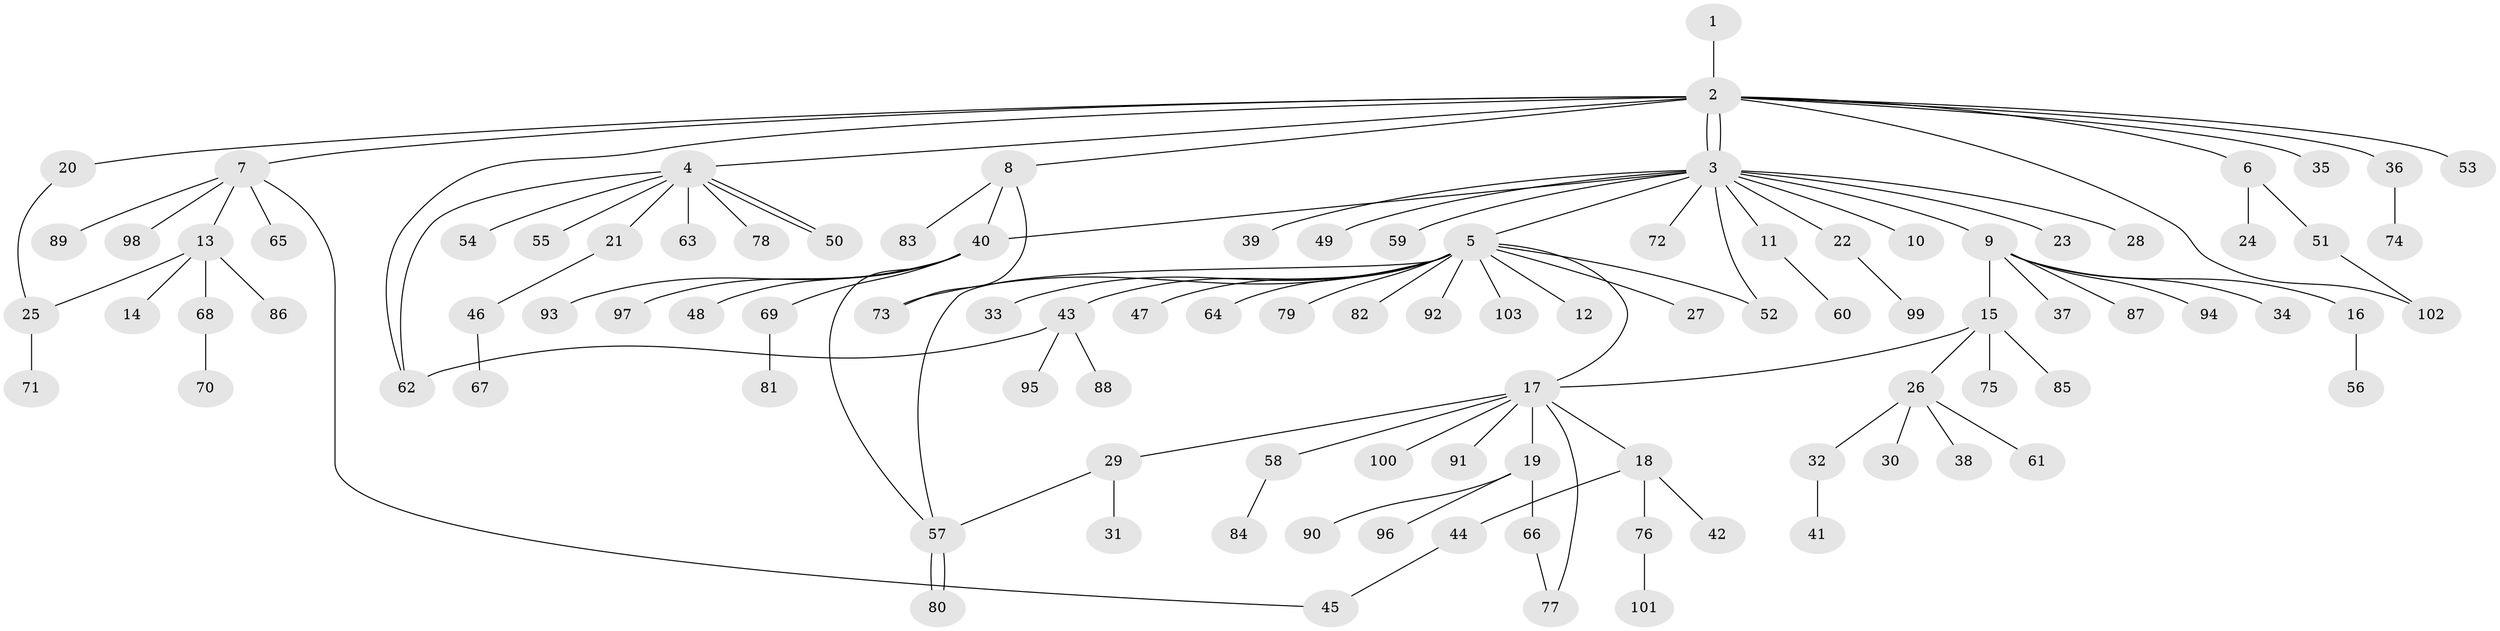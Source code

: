 // Generated by graph-tools (version 1.1) at 2025/14/03/09/25 04:14:29]
// undirected, 103 vertices, 117 edges
graph export_dot {
graph [start="1"]
  node [color=gray90,style=filled];
  1;
  2;
  3;
  4;
  5;
  6;
  7;
  8;
  9;
  10;
  11;
  12;
  13;
  14;
  15;
  16;
  17;
  18;
  19;
  20;
  21;
  22;
  23;
  24;
  25;
  26;
  27;
  28;
  29;
  30;
  31;
  32;
  33;
  34;
  35;
  36;
  37;
  38;
  39;
  40;
  41;
  42;
  43;
  44;
  45;
  46;
  47;
  48;
  49;
  50;
  51;
  52;
  53;
  54;
  55;
  56;
  57;
  58;
  59;
  60;
  61;
  62;
  63;
  64;
  65;
  66;
  67;
  68;
  69;
  70;
  71;
  72;
  73;
  74;
  75;
  76;
  77;
  78;
  79;
  80;
  81;
  82;
  83;
  84;
  85;
  86;
  87;
  88;
  89;
  90;
  91;
  92;
  93;
  94;
  95;
  96;
  97;
  98;
  99;
  100;
  101;
  102;
  103;
  1 -- 2;
  2 -- 3;
  2 -- 3;
  2 -- 4;
  2 -- 6;
  2 -- 7;
  2 -- 8;
  2 -- 20;
  2 -- 35;
  2 -- 36;
  2 -- 53;
  2 -- 62;
  2 -- 102;
  3 -- 5;
  3 -- 9;
  3 -- 10;
  3 -- 11;
  3 -- 22;
  3 -- 23;
  3 -- 28;
  3 -- 39;
  3 -- 40;
  3 -- 49;
  3 -- 52;
  3 -- 59;
  3 -- 72;
  4 -- 21;
  4 -- 50;
  4 -- 50;
  4 -- 54;
  4 -- 55;
  4 -- 62;
  4 -- 63;
  4 -- 78;
  5 -- 12;
  5 -- 17;
  5 -- 27;
  5 -- 33;
  5 -- 43;
  5 -- 47;
  5 -- 52;
  5 -- 57;
  5 -- 64;
  5 -- 73;
  5 -- 79;
  5 -- 82;
  5 -- 92;
  5 -- 103;
  6 -- 24;
  6 -- 51;
  7 -- 13;
  7 -- 45;
  7 -- 65;
  7 -- 89;
  7 -- 98;
  8 -- 40;
  8 -- 73;
  8 -- 83;
  9 -- 15;
  9 -- 16;
  9 -- 34;
  9 -- 37;
  9 -- 87;
  9 -- 94;
  11 -- 60;
  13 -- 14;
  13 -- 25;
  13 -- 68;
  13 -- 86;
  15 -- 17;
  15 -- 26;
  15 -- 75;
  15 -- 85;
  16 -- 56;
  17 -- 18;
  17 -- 19;
  17 -- 29;
  17 -- 58;
  17 -- 77;
  17 -- 91;
  17 -- 100;
  18 -- 42;
  18 -- 44;
  18 -- 76;
  19 -- 66;
  19 -- 90;
  19 -- 96;
  20 -- 25;
  21 -- 46;
  22 -- 99;
  25 -- 71;
  26 -- 30;
  26 -- 32;
  26 -- 38;
  26 -- 61;
  29 -- 31;
  29 -- 57;
  32 -- 41;
  36 -- 74;
  40 -- 48;
  40 -- 57;
  40 -- 69;
  40 -- 93;
  40 -- 97;
  43 -- 62;
  43 -- 88;
  43 -- 95;
  44 -- 45;
  46 -- 67;
  51 -- 102;
  57 -- 80;
  57 -- 80;
  58 -- 84;
  66 -- 77;
  68 -- 70;
  69 -- 81;
  76 -- 101;
}
